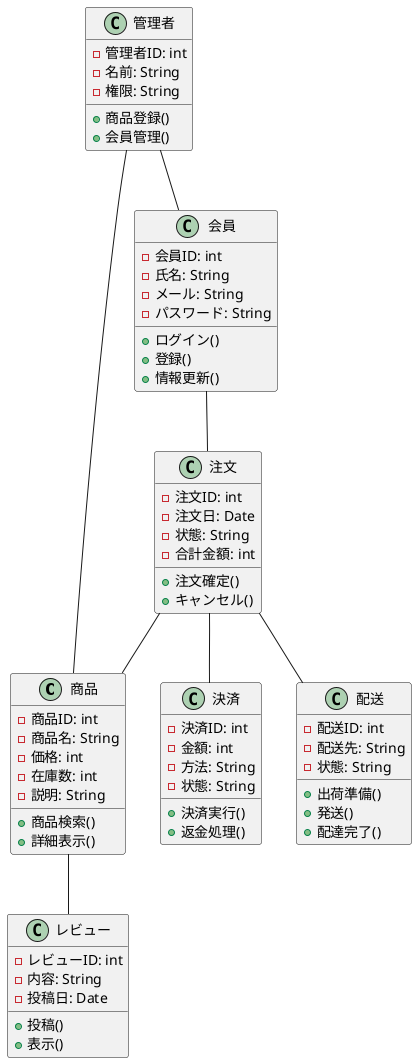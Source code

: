 @startuml Robodogクラス図
skinparam classAttributeIconSize 0
hide circle

@startuml
 
class 商品 {
  - 商品ID: int
  - 商品名: String
  - 価格: int
  - 在庫数: int
  - 説明: String
  + 商品検索()
  + 詳細表示()
}
 
class 会員 {
  - 会員ID: int
  - 氏名: String
  - メール: String
  - パスワード: String
  + ログイン()
  + 登録()
  + 情報更新()
}
 
class 注文 {
  - 注文ID: int
  - 注文日: Date
  - 状態: String
  - 合計金額: int
  + 注文確定()
  + キャンセル()
}
 
class 決済 {
  - 決済ID: int
  - 金額: int
  - 方法: String
  - 状態: String
  + 決済実行()
  + 返金処理()
}
 
class 配送 {
  - 配送ID: int
  - 配送先: String
  - 状態: String
  + 出荷準備()
  + 発送()
  + 配達完了()
}
 
class 管理者 {
  - 管理者ID: int
  - 名前: String
  - 権限: String
  + 商品登録()
  + 会員管理()
}
 
class レビュー {
  - レビューID: int
  - 内容: String
  - 投稿日: Date
  + 投稿()
  + 表示()
}
 
会員 -- 注文
注文 -- 商品
注文 -- 決済
注文 -- 配送
商品 -- レビュー
管理者 -- 商品
管理者 -- 会員
 
@enduml